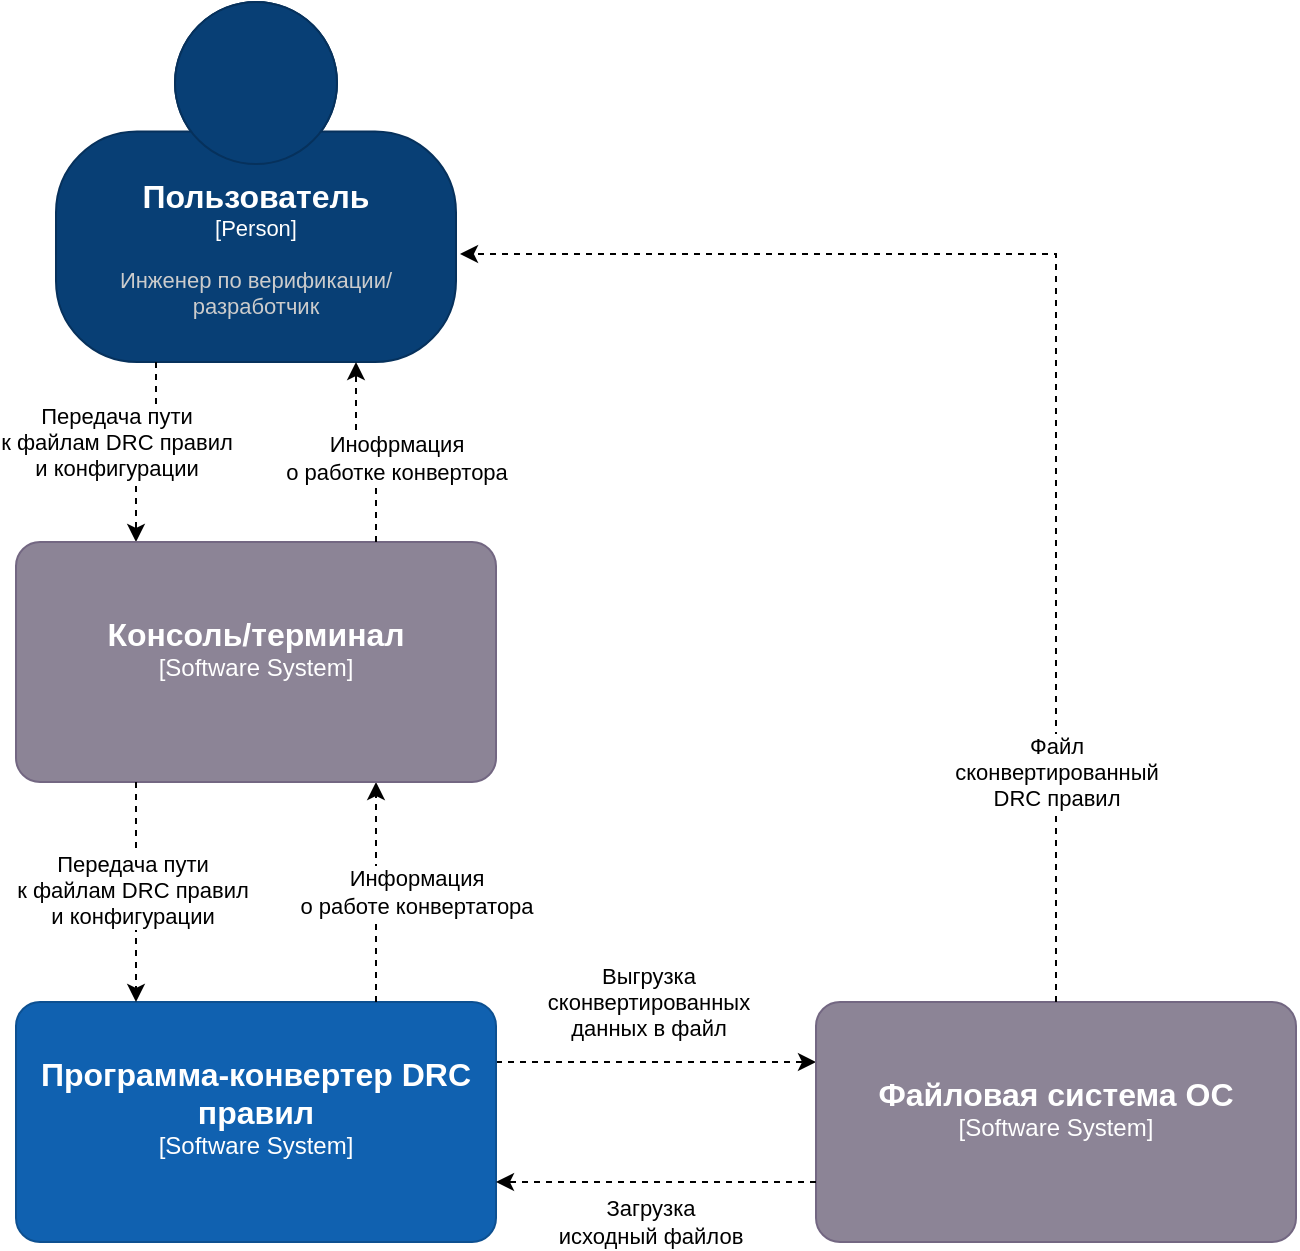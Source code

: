 <mxfile version="24.7.17">
  <diagram id="wj9Fu6RB6qotRRwH4d9a" name="Страница — 1">
    <mxGraphModel dx="1434" dy="804" grid="1" gridSize="10" guides="1" tooltips="1" connect="1" arrows="1" fold="1" page="1" pageScale="1" pageWidth="827" pageHeight="1169" math="0" shadow="0">
      <root>
        <mxCell id="0" />
        <mxCell id="1" parent="0" />
        <object placeholders="1" c4Name="Пользователь" c4Type="Person" c4Description="Инженер по верификации/разработчик" label="&lt;font style=&quot;font-size: 16px&quot;&gt;&lt;b&gt;%c4Name%&lt;/b&gt;&lt;/font&gt;&lt;div&gt;[%c4Type%]&lt;/div&gt;&lt;br&gt;&lt;div&gt;&lt;font style=&quot;font-size: 11px&quot;&gt;&lt;font color=&quot;#cccccc&quot;&gt;%c4Description%&lt;/font&gt;&lt;/div&gt;" id="30s9GfzhKU6rICfLZKuD-12">
          <mxCell style="html=1;fontSize=11;dashed=0;whiteSpace=wrap;fillColor=#083F75;strokeColor=#06315C;fontColor=#ffffff;shape=mxgraph.c4.person2;align=center;metaEdit=1;points=[[0.5,0,0],[1,0.5,0],[1,0.75,0],[0.75,1,0],[0.5,1,0],[0.25,1,0],[0,0.75,0],[0,0.5,0]];resizable=0;" parent="1" vertex="1">
            <mxGeometry x="60" y="130" width="200" height="180" as="geometry" />
          </mxCell>
        </object>
        <mxCell id="30s9GfzhKU6rICfLZKuD-13" style="edgeStyle=orthogonalEdgeStyle;rounded=0;orthogonalLoop=1;jettySize=auto;html=1;dashed=1;entryX=0;entryY=0.25;entryDx=0;entryDy=0;entryPerimeter=0;exitX=1;exitY=0.25;exitDx=0;exitDy=0;exitPerimeter=0;" parent="1" source="30s9GfzhKU6rICfLZKuD-15" target="30s9GfzhKU6rICfLZKuD-16" edge="1">
          <mxGeometry relative="1" as="geometry">
            <mxPoint x="290" y="660" as="sourcePoint" />
            <mxPoint x="407" y="660" as="targetPoint" />
            <Array as="points" />
          </mxGeometry>
        </mxCell>
        <mxCell id="30s9GfzhKU6rICfLZKuD-14" value="Выгрузка&lt;div&gt;сконвертированных&lt;/div&gt;&lt;div&gt;данных в файл&lt;/div&gt;" style="edgeLabel;html=1;align=center;verticalAlign=middle;resizable=0;points=[];" parent="30s9GfzhKU6rICfLZKuD-13" vertex="1" connectable="0">
          <mxGeometry x="0.222" y="-5" relative="1" as="geometry">
            <mxPoint x="-22" y="-35" as="offset" />
          </mxGeometry>
        </mxCell>
        <object placeholders="1" c4Name="Программа-конвертер DRC правил" c4Type="Software System" c4Description="" label="&lt;font style=&quot;font-size: 16px&quot;&gt;&lt;b&gt;%c4Name%&lt;/b&gt;&lt;/font&gt;&lt;div&gt;[%c4Type%]&lt;/div&gt;&lt;br&gt;&lt;div&gt;&lt;font style=&quot;font-size: 11px&quot;&gt;&lt;font color=&quot;#cccccc&quot;&gt;%c4Description%&lt;/font&gt;&lt;/div&gt;" id="30s9GfzhKU6rICfLZKuD-15">
          <mxCell style="rounded=1;whiteSpace=wrap;html=1;labelBackgroundColor=none;fillColor=#1061B0;fontColor=#ffffff;align=center;arcSize=10;strokeColor=#0D5091;metaEdit=1;resizable=0;points=[[0.25,0,0],[0.5,0,0],[0.75,0,0],[1,0.25,0],[1,0.5,0],[1,0.75,0],[0.75,1,0],[0.5,1,0],[0.25,1,0],[0,0.75,0],[0,0.5,0],[0,0.25,0]];" parent="1" vertex="1">
            <mxGeometry x="40" y="630" width="240" height="120" as="geometry" />
          </mxCell>
        </object>
        <object placeholders="1" c4Name="Файловая система ОС" c4Type="Software System" c4Description="" label="&lt;font style=&quot;font-size: 16px&quot;&gt;&lt;b&gt;%c4Name%&lt;/b&gt;&lt;/font&gt;&lt;div&gt;[%c4Type%]&lt;/div&gt;&lt;br&gt;&lt;div&gt;&lt;font style=&quot;font-size: 11px&quot;&gt;&lt;font color=&quot;#cccccc&quot;&gt;%c4Description%&lt;/font&gt;&lt;/div&gt;" id="30s9GfzhKU6rICfLZKuD-16">
          <mxCell style="rounded=1;whiteSpace=wrap;html=1;labelBackgroundColor=none;fillColor=#8C8496;fontColor=#ffffff;align=center;arcSize=10;strokeColor=#736782;metaEdit=1;resizable=0;points=[[0.25,0,0],[0.5,0,0],[0.75,0,0],[1,0.25,0],[1,0.5,0],[1,0.75,0],[0.75,1,0],[0.5,1,0],[0.25,1,0],[0,0.75,0],[0,0.5,0],[0,0.25,0]];" parent="1" vertex="1">
            <mxGeometry x="440" y="630" width="240" height="120" as="geometry" />
          </mxCell>
        </object>
        <mxCell id="30s9GfzhKU6rICfLZKuD-17" style="edgeStyle=orthogonalEdgeStyle;rounded=0;orthogonalLoop=1;jettySize=auto;html=1;entryX=0.25;entryY=0;entryDx=0;entryDy=0;entryPerimeter=0;startArrow=none;startFill=0;dashed=1;exitX=0.25;exitY=1;exitDx=0;exitDy=0;exitPerimeter=0;" parent="1" source="30s9GfzhKU6rICfLZKuD-12" target="30s9GfzhKU6rICfLZKuD-25" edge="1">
          <mxGeometry relative="1" as="geometry" />
        </mxCell>
        <mxCell id="30s9GfzhKU6rICfLZKuD-18" value="Передача пути&lt;div&gt;к файлам DRC правил&lt;div&gt;и конфигурации&lt;/div&gt;&lt;/div&gt;" style="edgeLabel;html=1;align=center;verticalAlign=middle;resizable=0;points=[];" parent="30s9GfzhKU6rICfLZKuD-17" vertex="1" connectable="0">
          <mxGeometry x="0.164" y="3" relative="1" as="geometry">
            <mxPoint x="-13" y="-8" as="offset" />
          </mxGeometry>
        </mxCell>
        <mxCell id="30s9GfzhKU6rICfLZKuD-19" style="edgeStyle=orthogonalEdgeStyle;rounded=0;orthogonalLoop=1;jettySize=auto;html=1;exitX=0.75;exitY=0;exitDx=0;exitDy=0;exitPerimeter=0;dashed=1;entryX=0.75;entryY=1;entryDx=0;entryDy=0;entryPerimeter=0;" parent="1" source="30s9GfzhKU6rICfLZKuD-15" target="30s9GfzhKU6rICfLZKuD-25" edge="1">
          <mxGeometry relative="1" as="geometry" />
        </mxCell>
        <mxCell id="30s9GfzhKU6rICfLZKuD-20" value="Информация&lt;div&gt;о работе конвертатора&lt;/div&gt;" style="edgeLabel;html=1;align=center;verticalAlign=middle;resizable=0;points=[];" parent="30s9GfzhKU6rICfLZKuD-19" vertex="1" connectable="0">
          <mxGeometry relative="1" as="geometry">
            <mxPoint x="20" as="offset" />
          </mxGeometry>
        </mxCell>
        <mxCell id="30s9GfzhKU6rICfLZKuD-21" style="edgeStyle=orthogonalEdgeStyle;rounded=0;orthogonalLoop=1;jettySize=auto;html=1;entryX=1;entryY=0.75;entryDx=0;entryDy=0;entryPerimeter=0;exitX=0;exitY=0.75;exitDx=0;exitDy=0;exitPerimeter=0;dashed=1;" parent="1" source="30s9GfzhKU6rICfLZKuD-16" target="30s9GfzhKU6rICfLZKuD-15" edge="1">
          <mxGeometry relative="1" as="geometry" />
        </mxCell>
        <mxCell id="30s9GfzhKU6rICfLZKuD-22" value="Загрузка&lt;div&gt;исходный файлов&lt;/div&gt;" style="edgeLabel;html=1;align=center;verticalAlign=middle;resizable=0;points=[];" parent="30s9GfzhKU6rICfLZKuD-21" vertex="1" connectable="0">
          <mxGeometry x="0.04" y="3" relative="1" as="geometry">
            <mxPoint y="17" as="offset" />
          </mxGeometry>
        </mxCell>
        <mxCell id="30s9GfzhKU6rICfLZKuD-23" style="edgeStyle=orthogonalEdgeStyle;rounded=0;orthogonalLoop=1;jettySize=auto;html=1;entryX=1.01;entryY=0.7;entryDx=0;entryDy=0;entryPerimeter=0;dashed=1;" parent="1" source="30s9GfzhKU6rICfLZKuD-16" target="30s9GfzhKU6rICfLZKuD-12" edge="1">
          <mxGeometry relative="1" as="geometry">
            <Array as="points">
              <mxPoint x="560" y="256" />
            </Array>
          </mxGeometry>
        </mxCell>
        <mxCell id="30s9GfzhKU6rICfLZKuD-24" value="Файл&lt;div&gt;сконвертированный&lt;/div&gt;&lt;div&gt;DRC правил&lt;/div&gt;" style="edgeLabel;html=1;align=center;verticalAlign=middle;resizable=0;points=[];" parent="30s9GfzhKU6rICfLZKuD-23" vertex="1" connectable="0">
          <mxGeometry x="-0.656" relative="1" as="geometry">
            <mxPoint as="offset" />
          </mxGeometry>
        </mxCell>
        <object placeholders="1" c4Name="Консоль/терминал" c4Type="Software System" c4Description="" label="&lt;font style=&quot;font-size: 16px&quot;&gt;&lt;b&gt;%c4Name%&lt;/b&gt;&lt;/font&gt;&lt;div&gt;[%c4Type%]&lt;/div&gt;&lt;br&gt;&lt;div&gt;&lt;font style=&quot;font-size: 11px&quot;&gt;&lt;font color=&quot;#cccccc&quot;&gt;%c4Description%&lt;/font&gt;&lt;/div&gt;" id="30s9GfzhKU6rICfLZKuD-25">
          <mxCell style="rounded=1;whiteSpace=wrap;html=1;labelBackgroundColor=none;fillColor=#8C8496;fontColor=#ffffff;align=center;arcSize=10;strokeColor=#736782;metaEdit=1;resizable=0;points=[[0.25,0,0],[0.5,0,0],[0.75,0,0],[1,0.25,0],[1,0.5,0],[1,0.75,0],[0.75,1,0],[0.5,1,0],[0.25,1,0],[0,0.75,0],[0,0.5,0],[0,0.25,0]];" parent="1" vertex="1">
            <mxGeometry x="40" y="400" width="240" height="120" as="geometry" />
          </mxCell>
        </object>
        <mxCell id="30s9GfzhKU6rICfLZKuD-27" style="edgeStyle=orthogonalEdgeStyle;rounded=0;orthogonalLoop=1;jettySize=auto;html=1;exitX=0.75;exitY=0;exitDx=0;exitDy=0;exitPerimeter=0;entryX=0.75;entryY=1;entryDx=0;entryDy=0;entryPerimeter=0;dashed=1;" parent="1" source="30s9GfzhKU6rICfLZKuD-25" target="30s9GfzhKU6rICfLZKuD-12" edge="1">
          <mxGeometry relative="1" as="geometry" />
        </mxCell>
        <mxCell id="30s9GfzhKU6rICfLZKuD-28" value="&lt;span style=&quot;color: rgba(0, 0, 0, 0); font-family: monospace; font-size: 0px; text-align: start; background-color: rgb(251, 251, 251);&quot;&gt;%3CmxGraphModel%3E%3Croot%3E%3CmxCell%20id%3D%220%22%2F%3E%3CmxCell%20id%3D%221%22%20parent%3D%220%22%2F%3E%3CmxCell%20id%3D%222%22%20value%3D%22%D0%9B%D0%BE%D0%B3%20%D0%B8%D0%BD%D1%84%D0%BE%D1%80%D0%BC%D0%B0%D1%86%D0%B8%D1%8F%26lt%3Bdiv%26gt%3B%D0%BE%20%D1%80%D0%B0%D0%B1%D0%BE%D1%82%D0%B5%20%D0%BA%D0%BE%D0%BD%D0%B2%D0%B5%D1%80%D1%82%D0%B0%D1%82%D0%BE%D1%80%D0%B0%26lt%3B%2Fdiv%26gt%3B%22%20style%3D%22edgeLabel%3Bhtml%3D1%3Balign%3Dcenter%3BverticalAlign%3Dmiddle%3Bresizable%3D0%3Bpoints%3D%5B%5D%3B%22%20vertex%3D%221%22%20connectable%3D%220%22%20parent%3D%221%22%3E%3CmxGeometry%20x%3D%22240%22%20y%3D%22575%22%20as%3D%22geometry%22%2F%3E%3C%2FmxCell%3E%3C%2Froot%3E%3C%2FmxGraphModel%3E&lt;/span&gt;" style="edgeLabel;html=1;align=center;verticalAlign=middle;resizable=0;points=[];" parent="30s9GfzhKU6rICfLZKuD-27" vertex="1" connectable="0">
          <mxGeometry x="0.2" y="-2" relative="1" as="geometry">
            <mxPoint as="offset" />
          </mxGeometry>
        </mxCell>
        <mxCell id="30s9GfzhKU6rICfLZKuD-29" value="&lt;span style=&quot;color: rgba(0, 0, 0, 0); font-family: monospace; font-size: 0px; text-align: start; background-color: rgb(251, 251, 251);&quot;&gt;%3CmxGraphModel%3E%3Croot%3E%3CmxCell%20id%3D%220%22%2F%3E%3CmxCell%20id%3D%221%22%20parent%3D%220%22%2F%3E%3CmxCell%20id%3D%222%22%20value%3D%22%D0%9B%D0%BE%D0%B3%20%D0%B8%D0%BD%D1%84%D0%BE%D1%80%D0%BC%D0%B0%D1%86%D0%B8%D1%8F%26lt%3Bdiv%26gt%3B%D0%BE%20%D1%80%D0%B0%D0%B1%D0%BE%D1%82%D0%B5%20%D0%BA%D0%BE%D0%BD%D0%B2%D0%B5%D1%80%D1%82%D0%B0%D1%82%D0%BE%D1%80%D0%B0%26lt%3B%2Fdiv%26gt%3B%22%20style%3D%22edgeLabel%3Bhtml%3D1%3Balign%3Dcenter%3BverticalAlign%3Dmiddle%3Bresizable%3D0%3Bpoints%3D%5B%5D%3B%22%20vertex%3D%221%22%20connectable%3D%220%22%20parent%3D%221%22%3E%3CmxGeometry%20x%3D%22240%22%20y%3D%22575%22%20as%3D%22geometry%22%2F%3E%3C%2FmxCell%3E%3C%2Froot%3E%3C%2FmxGraphModel%3E&lt;/span&gt;" style="edgeLabel;html=1;align=center;verticalAlign=middle;resizable=0;points=[];" parent="30s9GfzhKU6rICfLZKuD-27" vertex="1" connectable="0">
          <mxGeometry x="-0.06" y="-3" relative="1" as="geometry">
            <mxPoint as="offset" />
          </mxGeometry>
        </mxCell>
        <mxCell id="30s9GfzhKU6rICfLZKuD-30" value="&lt;span style=&quot;color: rgba(0, 0, 0, 0); font-family: monospace; font-size: 0px; text-align: start; background-color: rgb(251, 251, 251);&quot;&gt;%3CmxGraphModel%3E%3Croot%3E%3CmxCell%20id%3D%220%22%2F%3E%3CmxCell%20id%3D%221%22%20parent%3D%220%22%2F%3E%3CmxCell%20id%3D%222%22%20value%3D%22%D0%9B%D0%BE%D0%B3%20%D0%B8%D0%BD%D1%84%D0%BE%D1%80%D0%BC%D0%B0%D1%86%D0%B8%D1%8F%26lt%3Bdiv%26gt%3B%D0%BE%20%D1%80%D0%B0%D0%B1%D0%BE%D1%82%D0%B5%20%D0%BA%D0%BE%D0%BD%D0%B2%D0%B5%D1%80%D1%82%D0%B0%D1%82%D0%BE%D1%80%D0%B0%26lt%3B%2Fdiv%26gt%3B%22%20style%3D%22edgeLabel%3Bhtml%3D1%3Balign%3Dcenter%3BverticalAlign%3Dmiddle%3Bresizable%3D0%3Bpoints%3D%5B%5D%3B%22%20vertex%3D%221%22%20connectable%3D%220%22%20parent%3D%221%22%3E%3CmxGeometry%20x%3D%22240%22%20y%3D%22575%22%20as%3D%22geometry%22%2F%3E%3C%2FmxCell%3E%3C%2Froot%3E%3C%2FmxGraphModel%3E&lt;/span&gt;" style="edgeLabel;html=1;align=center;verticalAlign=middle;resizable=0;points=[];" parent="30s9GfzhKU6rICfLZKuD-27" vertex="1" connectable="0">
          <mxGeometry x="0.04" y="-2" relative="1" as="geometry">
            <mxPoint as="offset" />
          </mxGeometry>
        </mxCell>
        <mxCell id="30s9GfzhKU6rICfLZKuD-31" value="Инофрмация&lt;div&gt;о работке конвертора&lt;/div&gt;" style="edgeLabel;html=1;align=center;verticalAlign=middle;resizable=0;points=[];" parent="30s9GfzhKU6rICfLZKuD-27" vertex="1" connectable="0">
          <mxGeometry x="0.1" y="4" relative="1" as="geometry">
            <mxPoint x="24" y="3" as="offset" />
          </mxGeometry>
        </mxCell>
        <mxCell id="30s9GfzhKU6rICfLZKuD-32" style="edgeStyle=orthogonalEdgeStyle;rounded=0;orthogonalLoop=1;jettySize=auto;html=1;exitX=0.25;exitY=1;exitDx=0;exitDy=0;exitPerimeter=0;entryX=0.25;entryY=0;entryDx=0;entryDy=0;entryPerimeter=0;dashed=1;" parent="1" source="30s9GfzhKU6rICfLZKuD-25" target="30s9GfzhKU6rICfLZKuD-15" edge="1">
          <mxGeometry relative="1" as="geometry" />
        </mxCell>
        <mxCell id="30s9GfzhKU6rICfLZKuD-33" value="Передача пути&lt;div&gt;к файлам DRC правил&lt;div&gt;и конфигурации&lt;/div&gt;&lt;/div&gt;" style="edgeLabel;html=1;align=center;verticalAlign=middle;resizable=0;points=[];" parent="30s9GfzhKU6rICfLZKuD-32" vertex="1" connectable="0">
          <mxGeometry x="-0.018" y="-2" relative="1" as="geometry">
            <mxPoint as="offset" />
          </mxGeometry>
        </mxCell>
      </root>
    </mxGraphModel>
  </diagram>
</mxfile>
